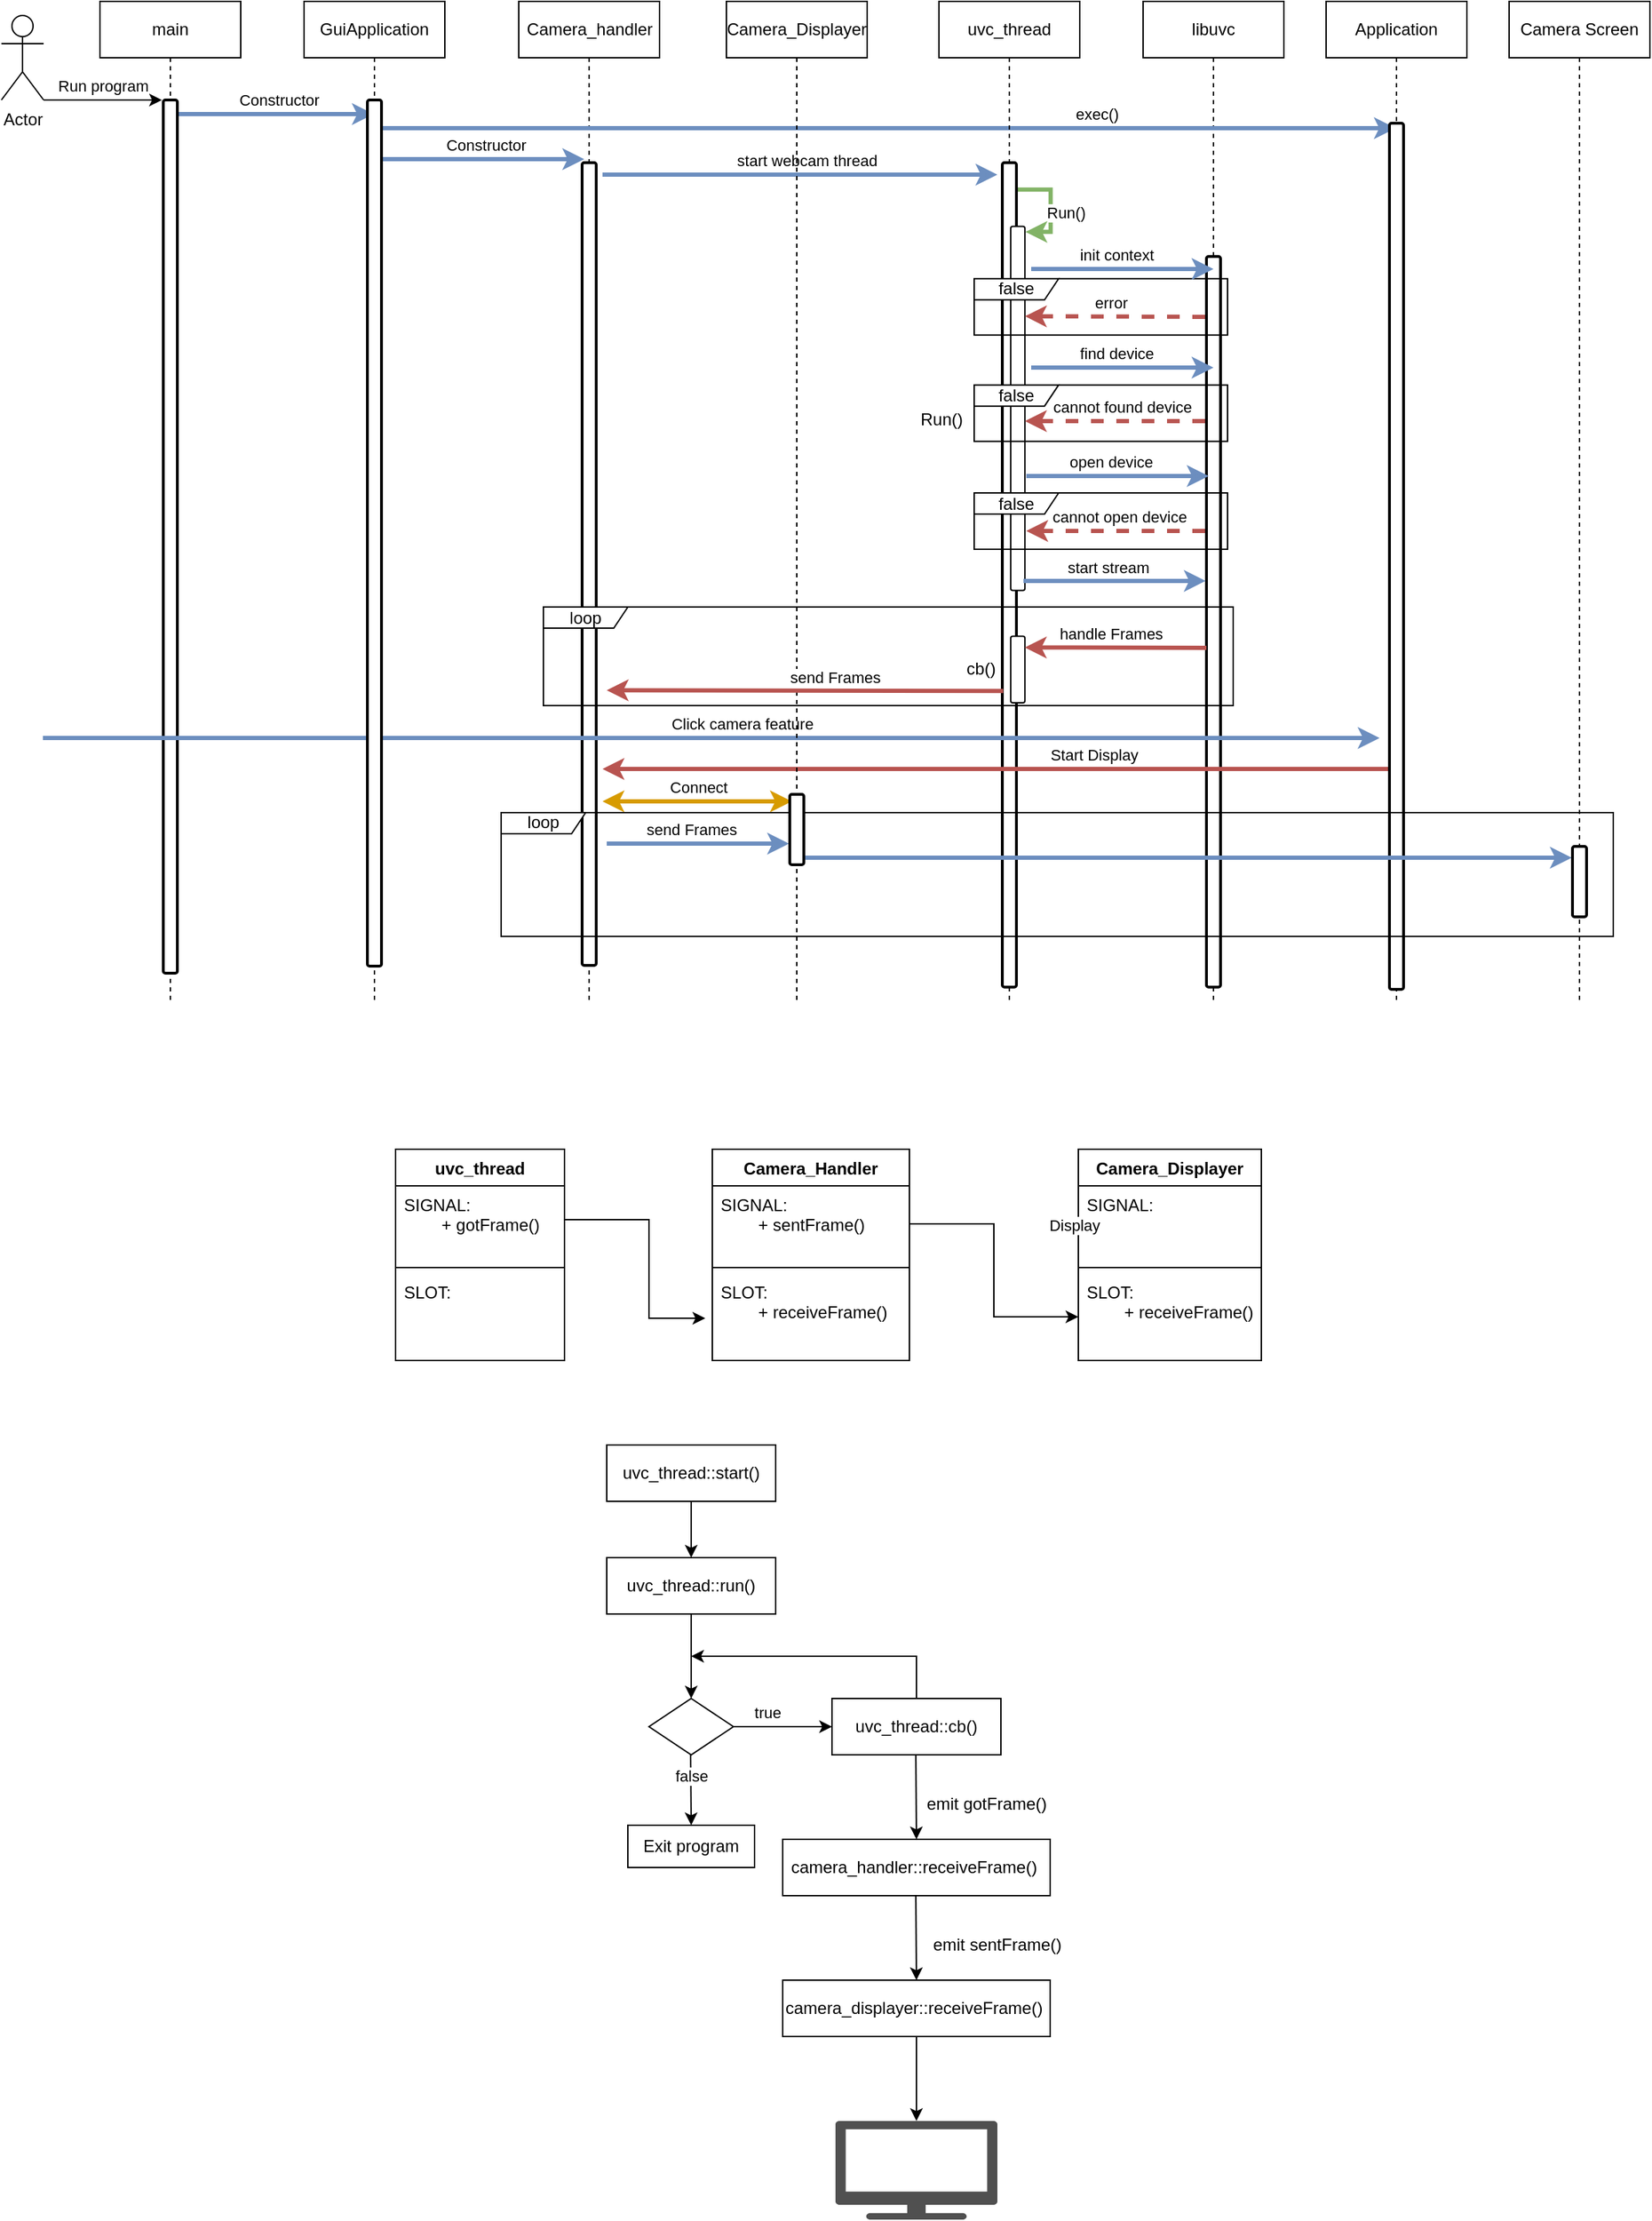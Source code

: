 <mxfile version="21.6.5" type="github">
  <diagram name="Page-1" id="2YBvvXClWsGukQMizWep">
    <mxGraphModel dx="1349" dy="763" grid="1" gridSize="10" guides="1" tooltips="1" connect="1" arrows="1" fold="1" page="1" pageScale="1" pageWidth="850" pageHeight="1100" math="0" shadow="0">
      <root>
        <mxCell id="0" />
        <mxCell id="1" parent="0" />
        <mxCell id="qNTtWaXiChQgTITrErw1-87" value="libuvc" style="shape=umlLifeline;perimeter=lifelinePerimeter;whiteSpace=wrap;html=1;container=0;dropTarget=0;collapsible=0;recursiveResize=0;outlineConnect=0;portConstraint=eastwest;newEdgeStyle={&quot;edgeStyle&quot;:&quot;elbowEdgeStyle&quot;,&quot;elbow&quot;:&quot;vertical&quot;,&quot;curved&quot;:0,&quot;rounded&quot;:0};" parent="1" vertex="1">
          <mxGeometry x="1081" y="90" width="100" height="710" as="geometry" />
        </mxCell>
        <mxCell id="mPnlOzwHEoAhJ0nl-v3k-31" value="" style="rounded=1;whiteSpace=wrap;html=1;rotation=90;strokeWidth=2;" vertex="1" parent="1">
          <mxGeometry x="871.65" y="525.5" width="518.69" height="10" as="geometry" />
        </mxCell>
        <mxCell id="aM9ryv3xv72pqoxQDRHE-1" value="main" style="shape=umlLifeline;perimeter=lifelinePerimeter;whiteSpace=wrap;html=1;container=0;dropTarget=0;collapsible=0;recursiveResize=0;outlineConnect=0;portConstraint=eastwest;newEdgeStyle={&quot;edgeStyle&quot;:&quot;elbowEdgeStyle&quot;,&quot;elbow&quot;:&quot;vertical&quot;,&quot;curved&quot;:0,&quot;rounded&quot;:0};" parent="1" vertex="1">
          <mxGeometry x="340" y="90" width="100" height="710" as="geometry" />
        </mxCell>
        <mxCell id="qNTtWaXiChQgTITrErw1-2" value="" style="rounded=1;whiteSpace=wrap;html=1;rotation=90;strokeWidth=2;" parent="1" vertex="1">
          <mxGeometry x="80" y="465" width="620" height="10" as="geometry" />
        </mxCell>
        <mxCell id="qNTtWaXiChQgTITrErw1-3" value="Camera_handler" style="shape=umlLifeline;perimeter=lifelinePerimeter;whiteSpace=wrap;html=1;container=0;dropTarget=0;collapsible=0;recursiveResize=0;outlineConnect=0;portConstraint=eastwest;newEdgeStyle={&quot;edgeStyle&quot;:&quot;elbowEdgeStyle&quot;,&quot;elbow&quot;:&quot;vertical&quot;,&quot;curved&quot;:0,&quot;rounded&quot;:0};" parent="1" vertex="1">
          <mxGeometry x="637.5" y="90" width="100" height="710" as="geometry" />
        </mxCell>
        <mxCell id="qNTtWaXiChQgTITrErw1-5" value="" style="endArrow=classic;html=1;rounded=0;strokeWidth=3;fillColor=#dae8fc;strokeColor=#6c8ebf;" parent="1" edge="1">
          <mxGeometry width="50" height="50" relative="1" as="geometry">
            <mxPoint x="539.31" y="202.0" as="sourcePoint" />
            <mxPoint x="684" y="202.0" as="targetPoint" />
          </mxGeometry>
        </mxCell>
        <mxCell id="qNTtWaXiChQgTITrErw1-6" value="Constructor" style="edgeLabel;html=1;align=center;verticalAlign=middle;resizable=0;points=[];" parent="qNTtWaXiChQgTITrErw1-5" vertex="1" connectable="0">
          <mxGeometry x="0.049" y="-1" relative="1" as="geometry">
            <mxPoint x="-2" y="-11" as="offset" />
          </mxGeometry>
        </mxCell>
        <mxCell id="qNTtWaXiChQgTITrErw1-7" value="Application" style="shape=umlLifeline;perimeter=lifelinePerimeter;whiteSpace=wrap;html=1;container=0;dropTarget=0;collapsible=0;recursiveResize=0;outlineConnect=0;portConstraint=eastwest;newEdgeStyle={&quot;edgeStyle&quot;:&quot;elbowEdgeStyle&quot;,&quot;elbow&quot;:&quot;vertical&quot;,&quot;curved&quot;:0,&quot;rounded&quot;:0};" parent="1" vertex="1">
          <mxGeometry x="1211" y="90" width="100" height="710" as="geometry" />
        </mxCell>
        <mxCell id="qNTtWaXiChQgTITrErw1-8" value="" style="endArrow=classic;html=1;rounded=0;strokeWidth=3;fillColor=#dae8fc;strokeColor=#6c8ebf;" parent="1" edge="1" target="qNTtWaXiChQgTITrErw1-7">
          <mxGeometry width="50" height="50" relative="1" as="geometry">
            <mxPoint x="534.5" y="180" as="sourcePoint" />
            <mxPoint x="1114.5" y="180" as="targetPoint" />
          </mxGeometry>
        </mxCell>
        <mxCell id="qNTtWaXiChQgTITrErw1-9" value="exec()" style="edgeLabel;html=1;align=center;verticalAlign=middle;resizable=0;points=[];" parent="qNTtWaXiChQgTITrErw1-8" vertex="1" connectable="0">
          <mxGeometry x="0.049" y="-1" relative="1" as="geometry">
            <mxPoint x="132" y="-11" as="offset" />
          </mxGeometry>
        </mxCell>
        <mxCell id="qNTtWaXiChQgTITrErw1-22" value="Camera_Handler" style="swimlane;fontStyle=1;align=center;verticalAlign=top;childLayout=stackLayout;horizontal=1;startSize=26;horizontalStack=0;resizeParent=1;resizeParentMax=0;resizeLast=0;collapsible=1;marginBottom=0;whiteSpace=wrap;html=1;" parent="1" vertex="1">
          <mxGeometry x="775" y="905" width="140" height="150" as="geometry" />
        </mxCell>
        <mxCell id="qNTtWaXiChQgTITrErw1-23" value="SIGNAL:&lt;br&gt;&lt;span style=&quot;white-space: pre;&quot;&gt;&#x9;&lt;/span&gt;+ sentFrame()&lt;span style=&quot;white-space: pre;&quot;&gt;&#x9;&lt;/span&gt;" style="text;strokeColor=none;fillColor=none;align=left;verticalAlign=top;spacingLeft=4;spacingRight=4;overflow=hidden;rotatable=0;points=[[0,0.5],[1,0.5]];portConstraint=eastwest;whiteSpace=wrap;html=1;" parent="qNTtWaXiChQgTITrErw1-22" vertex="1">
          <mxGeometry y="26" width="140" height="54" as="geometry" />
        </mxCell>
        <mxCell id="qNTtWaXiChQgTITrErw1-24" value="" style="line;strokeWidth=1;fillColor=none;align=left;verticalAlign=middle;spacingTop=-1;spacingLeft=3;spacingRight=3;rotatable=0;labelPosition=right;points=[];portConstraint=eastwest;strokeColor=inherit;" parent="qNTtWaXiChQgTITrErw1-22" vertex="1">
          <mxGeometry y="80" width="140" height="8" as="geometry" />
        </mxCell>
        <mxCell id="qNTtWaXiChQgTITrErw1-25" value="SLOT:&lt;br&gt;&#x9;&lt;span style=&quot;white-space: pre;&quot;&gt;&#x9;&lt;/span&gt;+ receiveFrame()" style="text;strokeColor=none;fillColor=none;align=left;verticalAlign=top;spacingLeft=4;spacingRight=4;overflow=hidden;rotatable=0;points=[[0,0.5],[1,0.5]];portConstraint=eastwest;whiteSpace=wrap;html=1;" parent="qNTtWaXiChQgTITrErw1-22" vertex="1">
          <mxGeometry y="88" width="140" height="62" as="geometry" />
        </mxCell>
        <mxCell id="qNTtWaXiChQgTITrErw1-26" value="Camera_Displayer" style="swimlane;fontStyle=1;align=center;verticalAlign=top;childLayout=stackLayout;horizontal=1;startSize=26;horizontalStack=0;resizeParent=1;resizeParentMax=0;resizeLast=0;collapsible=1;marginBottom=0;whiteSpace=wrap;html=1;" parent="1" vertex="1">
          <mxGeometry x="1035" y="905" width="130" height="150" as="geometry" />
        </mxCell>
        <mxCell id="qNTtWaXiChQgTITrErw1-27" value="SIGNAL:" style="text;strokeColor=none;fillColor=none;align=left;verticalAlign=top;spacingLeft=4;spacingRight=4;overflow=hidden;rotatable=0;points=[[0,0.5],[1,0.5]];portConstraint=eastwest;whiteSpace=wrap;html=1;" parent="qNTtWaXiChQgTITrErw1-26" vertex="1">
          <mxGeometry y="26" width="130" height="54" as="geometry" />
        </mxCell>
        <mxCell id="qNTtWaXiChQgTITrErw1-28" value="" style="line;strokeWidth=1;fillColor=none;align=left;verticalAlign=middle;spacingTop=-1;spacingLeft=3;spacingRight=3;rotatable=0;labelPosition=right;points=[];portConstraint=eastwest;strokeColor=inherit;" parent="qNTtWaXiChQgTITrErw1-26" vertex="1">
          <mxGeometry y="80" width="130" height="8" as="geometry" />
        </mxCell>
        <mxCell id="qNTtWaXiChQgTITrErw1-29" value="SLOT:&lt;br&gt;&lt;span style=&quot;white-space: pre;&quot;&gt;&#x9;&lt;/span&gt;+ receiveFrame()" style="text;strokeColor=none;fillColor=none;align=left;verticalAlign=top;spacingLeft=4;spacingRight=4;overflow=hidden;rotatable=0;points=[[0,0.5],[1,0.5]];portConstraint=eastwest;whiteSpace=wrap;html=1;" parent="qNTtWaXiChQgTITrErw1-26" vertex="1">
          <mxGeometry y="88" width="130" height="62" as="geometry" />
        </mxCell>
        <mxCell id="qNTtWaXiChQgTITrErw1-30" value="uvc_thread" style="swimlane;fontStyle=1;align=center;verticalAlign=top;childLayout=stackLayout;horizontal=1;startSize=26;horizontalStack=0;resizeParent=1;resizeParentMax=0;resizeLast=0;collapsible=1;marginBottom=0;whiteSpace=wrap;html=1;" parent="1" vertex="1">
          <mxGeometry x="550" y="905" width="120" height="150" as="geometry" />
        </mxCell>
        <mxCell id="qNTtWaXiChQgTITrErw1-31" value="SIGNAL:&lt;br&gt;&lt;span style=&quot;white-space: pre;&quot;&gt;&#x9;&lt;/span&gt;+ gotFrame()" style="text;strokeColor=none;fillColor=none;align=left;verticalAlign=top;spacingLeft=4;spacingRight=4;overflow=hidden;rotatable=0;points=[[0,0.5],[1,0.5]];portConstraint=eastwest;whiteSpace=wrap;html=1;" parent="qNTtWaXiChQgTITrErw1-30" vertex="1">
          <mxGeometry y="26" width="120" height="54" as="geometry" />
        </mxCell>
        <mxCell id="qNTtWaXiChQgTITrErw1-32" value="" style="line;strokeWidth=1;fillColor=none;align=left;verticalAlign=middle;spacingTop=-1;spacingLeft=3;spacingRight=3;rotatable=0;labelPosition=right;points=[];portConstraint=eastwest;strokeColor=inherit;" parent="qNTtWaXiChQgTITrErw1-30" vertex="1">
          <mxGeometry y="80" width="120" height="8" as="geometry" />
        </mxCell>
        <mxCell id="qNTtWaXiChQgTITrErw1-33" value="SLOT:" style="text;strokeColor=none;fillColor=none;align=left;verticalAlign=top;spacingLeft=4;spacingRight=4;overflow=hidden;rotatable=0;points=[[0,0.5],[1,0.5]];portConstraint=eastwest;whiteSpace=wrap;html=1;" parent="qNTtWaXiChQgTITrErw1-30" vertex="1">
          <mxGeometry y="88" width="120" height="62" as="geometry" />
        </mxCell>
        <mxCell id="qNTtWaXiChQgTITrErw1-34" value="" style="endArrow=classic;html=1;rounded=0;exitX=1;exitY=0.5;exitDx=0;exitDy=0;entryX=0;entryY=0.5;entryDx=0;entryDy=0;" parent="1" source="qNTtWaXiChQgTITrErw1-23" target="qNTtWaXiChQgTITrErw1-29" edge="1">
          <mxGeometry width="50" height="50" relative="1" as="geometry">
            <mxPoint x="965" y="1145" as="sourcePoint" />
            <mxPoint x="1025" y="1025" as="targetPoint" />
            <Array as="points">
              <mxPoint x="975" y="958" />
              <mxPoint x="975" y="1024" />
            </Array>
          </mxGeometry>
        </mxCell>
        <mxCell id="qNTtWaXiChQgTITrErw1-36" value="" style="endArrow=classic;html=1;rounded=0;exitX=1;exitY=0.5;exitDx=0;exitDy=0;" parent="1" edge="1">
          <mxGeometry width="50" height="50" relative="1" as="geometry">
            <mxPoint x="670" y="955" as="sourcePoint" />
            <mxPoint x="770" y="1025" as="targetPoint" />
            <Array as="points">
              <mxPoint x="730" y="955" />
              <mxPoint x="730" y="1025" />
            </Array>
          </mxGeometry>
        </mxCell>
        <mxCell id="qNTtWaXiChQgTITrErw1-37" value="uvc_thread::start()" style="rounded=0;whiteSpace=wrap;html=1;" parent="1" vertex="1">
          <mxGeometry x="700" y="1115" width="120" height="40" as="geometry" />
        </mxCell>
        <mxCell id="qNTtWaXiChQgTITrErw1-39" value="uvc_thread::run()" style="rounded=0;whiteSpace=wrap;html=1;" parent="1" vertex="1">
          <mxGeometry x="700" y="1195" width="120" height="40" as="geometry" />
        </mxCell>
        <mxCell id="qNTtWaXiChQgTITrErw1-42" value="" style="endArrow=classic;html=1;rounded=0;exitX=0.5;exitY=1;exitDx=0;exitDy=0;entryX=0.5;entryY=0;entryDx=0;entryDy=0;" parent="1" source="qNTtWaXiChQgTITrErw1-37" target="qNTtWaXiChQgTITrErw1-39" edge="1">
          <mxGeometry width="50" height="50" relative="1" as="geometry">
            <mxPoint x="500" y="1265" as="sourcePoint" />
            <mxPoint x="550" y="1215" as="targetPoint" />
          </mxGeometry>
        </mxCell>
        <mxCell id="qNTtWaXiChQgTITrErw1-44" value="uvc_thread::cb()" style="rounded=0;whiteSpace=wrap;html=1;" parent="1" vertex="1">
          <mxGeometry x="860" y="1295" width="120" height="40" as="geometry" />
        </mxCell>
        <mxCell id="qNTtWaXiChQgTITrErw1-45" value="" style="endArrow=classic;html=1;rounded=0;exitX=0.5;exitY=1;exitDx=0;exitDy=0;entryX=0.5;entryY=0;entryDx=0;entryDy=0;" parent="1" target="qNTtWaXiChQgTITrErw1-46" edge="1">
          <mxGeometry width="50" height="50" relative="1" as="geometry">
            <mxPoint x="760" y="1235" as="sourcePoint" />
            <mxPoint x="550" y="1305" as="targetPoint" />
          </mxGeometry>
        </mxCell>
        <mxCell id="qNTtWaXiChQgTITrErw1-46" value="" style="rhombus;whiteSpace=wrap;html=1;" parent="1" vertex="1">
          <mxGeometry x="730" y="1295" width="60" height="40" as="geometry" />
        </mxCell>
        <mxCell id="qNTtWaXiChQgTITrErw1-47" value="" style="endArrow=classic;html=1;rounded=0;exitX=1;exitY=0.5;exitDx=0;exitDy=0;entryX=0;entryY=0.5;entryDx=0;entryDy=0;" parent="1" source="qNTtWaXiChQgTITrErw1-46" target="qNTtWaXiChQgTITrErw1-44" edge="1">
          <mxGeometry width="50" height="50" relative="1" as="geometry">
            <mxPoint x="820" y="1315.0" as="sourcePoint" />
            <mxPoint x="820" y="1345" as="targetPoint" />
          </mxGeometry>
        </mxCell>
        <mxCell id="qNTtWaXiChQgTITrErw1-50" value="true" style="edgeLabel;html=1;align=center;verticalAlign=middle;resizable=0;points=[];" parent="qNTtWaXiChQgTITrErw1-47" vertex="1" connectable="0">
          <mxGeometry x="-0.325" y="-1" relative="1" as="geometry">
            <mxPoint y="-11" as="offset" />
          </mxGeometry>
        </mxCell>
        <mxCell id="qNTtWaXiChQgTITrErw1-48" value="" style="endArrow=classic;html=1;rounded=0;exitX=0.5;exitY=0;exitDx=0;exitDy=0;" parent="1" source="qNTtWaXiChQgTITrErw1-44" edge="1">
          <mxGeometry width="50" height="50" relative="1" as="geometry">
            <mxPoint x="900" y="1265" as="sourcePoint" />
            <mxPoint x="760" y="1265" as="targetPoint" />
            <Array as="points">
              <mxPoint x="920" y="1265" />
            </Array>
          </mxGeometry>
        </mxCell>
        <mxCell id="qNTtWaXiChQgTITrErw1-49" value="" style="endArrow=classic;html=1;rounded=0;exitX=0.5;exitY=1;exitDx=0;exitDy=0;entryX=0.5;entryY=0;entryDx=0;entryDy=0;" parent="1" target="qNTtWaXiChQgTITrErw1-54" edge="1">
          <mxGeometry width="50" height="50" relative="1" as="geometry">
            <mxPoint x="919.58" y="1335" as="sourcePoint" />
            <mxPoint x="920" y="1385" as="targetPoint" />
          </mxGeometry>
        </mxCell>
        <mxCell id="qNTtWaXiChQgTITrErw1-51" value="" style="endArrow=classic;html=1;rounded=0;exitX=0.5;exitY=1;exitDx=0;exitDy=0;" parent="1" edge="1">
          <mxGeometry width="50" height="50" relative="1" as="geometry">
            <mxPoint x="759.58" y="1335" as="sourcePoint" />
            <mxPoint x="760" y="1385" as="targetPoint" />
          </mxGeometry>
        </mxCell>
        <mxCell id="qNTtWaXiChQgTITrErw1-52" value="false" style="edgeLabel;html=1;align=center;verticalAlign=middle;resizable=0;points=[];" parent="qNTtWaXiChQgTITrErw1-51" vertex="1" connectable="0">
          <mxGeometry x="-0.4" relative="1" as="geometry">
            <mxPoint as="offset" />
          </mxGeometry>
        </mxCell>
        <mxCell id="qNTtWaXiChQgTITrErw1-54" value="camera_handler::receiveFrame()&amp;nbsp;" style="rounded=0;whiteSpace=wrap;html=1;" parent="1" vertex="1">
          <mxGeometry x="825" y="1395" width="190" height="40" as="geometry" />
        </mxCell>
        <mxCell id="qNTtWaXiChQgTITrErw1-56" value="emit gotFrame()" style="text;html=1;strokeColor=none;fillColor=none;align=center;verticalAlign=middle;whiteSpace=wrap;rounded=0;" parent="1" vertex="1">
          <mxGeometry x="925" y="1355" width="90" height="30" as="geometry" />
        </mxCell>
        <mxCell id="qNTtWaXiChQgTITrErw1-58" value="Exit program" style="rounded=0;whiteSpace=wrap;html=1;" parent="1" vertex="1">
          <mxGeometry x="715" y="1385" width="90" height="30" as="geometry" />
        </mxCell>
        <mxCell id="qNTtWaXiChQgTITrErw1-59" value="" style="endArrow=classic;html=1;rounded=0;exitX=0.5;exitY=1;exitDx=0;exitDy=0;entryX=0.5;entryY=0;entryDx=0;entryDy=0;" parent="1" edge="1">
          <mxGeometry width="50" height="50" relative="1" as="geometry">
            <mxPoint x="919.58" y="1435" as="sourcePoint" />
            <mxPoint x="920" y="1495" as="targetPoint" />
          </mxGeometry>
        </mxCell>
        <mxCell id="qNTtWaXiChQgTITrErw1-60" value="emit sentFrame()" style="text;html=1;strokeColor=none;fillColor=none;align=center;verticalAlign=middle;whiteSpace=wrap;rounded=0;" parent="1" vertex="1">
          <mxGeometry x="925" y="1455" width="105" height="30" as="geometry" />
        </mxCell>
        <mxCell id="qNTtWaXiChQgTITrErw1-62" style="edgeStyle=orthogonalEdgeStyle;rounded=0;orthogonalLoop=1;jettySize=auto;html=1;" parent="1" source="qNTtWaXiChQgTITrErw1-61" edge="1">
          <mxGeometry relative="1" as="geometry">
            <mxPoint x="920" y="1595.0" as="targetPoint" />
          </mxGeometry>
        </mxCell>
        <mxCell id="qNTtWaXiChQgTITrErw1-61" value="camera_displayer::receiveFrame()&amp;nbsp;" style="rounded=0;whiteSpace=wrap;html=1;" parent="1" vertex="1">
          <mxGeometry x="825" y="1495" width="190" height="40" as="geometry" />
        </mxCell>
        <mxCell id="qNTtWaXiChQgTITrErw1-63" value="" style="sketch=0;pointerEvents=1;shadow=0;dashed=0;html=1;strokeColor=none;fillColor=#505050;labelPosition=center;verticalLabelPosition=bottom;verticalAlign=top;outlineConnect=0;align=center;shape=mxgraph.office.devices.tv;" parent="1" vertex="1">
          <mxGeometry x="862.5" y="1595" width="115" height="70" as="geometry" />
        </mxCell>
        <mxCell id="qNTtWaXiChQgTITrErw1-64" value="GuiApplication" style="shape=umlLifeline;perimeter=lifelinePerimeter;whiteSpace=wrap;html=1;container=0;dropTarget=0;collapsible=0;recursiveResize=0;outlineConnect=0;portConstraint=eastwest;newEdgeStyle={&quot;edgeStyle&quot;:&quot;elbowEdgeStyle&quot;,&quot;elbow&quot;:&quot;vertical&quot;,&quot;curved&quot;:0,&quot;rounded&quot;:0};" parent="1" vertex="1">
          <mxGeometry x="485" y="90" width="100" height="710" as="geometry" />
        </mxCell>
        <mxCell id="qNTtWaXiChQgTITrErw1-65" value="" style="endArrow=classic;html=1;rounded=0;strokeWidth=3;fillColor=#dae8fc;strokeColor=#6c8ebf;" parent="1" target="qNTtWaXiChQgTITrErw1-64" edge="1">
          <mxGeometry width="50" height="50" relative="1" as="geometry">
            <mxPoint x="396" y="170" as="sourcePoint" />
            <mxPoint x="480" y="170" as="targetPoint" />
          </mxGeometry>
        </mxCell>
        <mxCell id="qNTtWaXiChQgTITrErw1-66" value="Constructor" style="edgeLabel;html=1;align=center;verticalAlign=middle;resizable=0;points=[];" parent="qNTtWaXiChQgTITrErw1-65" vertex="1" connectable="0">
          <mxGeometry x="0.049" y="-1" relative="1" as="geometry">
            <mxPoint x="-2" y="-11" as="offset" />
          </mxGeometry>
        </mxCell>
        <mxCell id="qNTtWaXiChQgTITrErw1-67" value="Actor" style="shape=umlActor;verticalLabelPosition=bottom;verticalAlign=top;html=1;outlineConnect=0;" parent="1" vertex="1">
          <mxGeometry x="270" y="100" width="30" height="60" as="geometry" />
        </mxCell>
        <mxCell id="qNTtWaXiChQgTITrErw1-68" value="" style="endArrow=classic;html=1;rounded=0;" parent="1" edge="1">
          <mxGeometry width="50" height="50" relative="1" as="geometry">
            <mxPoint x="300" y="160" as="sourcePoint" />
            <mxPoint x="384" y="160" as="targetPoint" />
          </mxGeometry>
        </mxCell>
        <mxCell id="qNTtWaXiChQgTITrErw1-69" value="Run program" style="edgeLabel;html=1;align=center;verticalAlign=middle;resizable=0;points=[];" parent="qNTtWaXiChQgTITrErw1-68" vertex="1" connectable="0">
          <mxGeometry x="0.049" y="-1" relative="1" as="geometry">
            <mxPoint x="-2" y="-11" as="offset" />
          </mxGeometry>
        </mxCell>
        <mxCell id="qNTtWaXiChQgTITrErw1-71" value="uvc_thread" style="shape=umlLifeline;perimeter=lifelinePerimeter;whiteSpace=wrap;html=1;container=0;dropTarget=0;collapsible=0;recursiveResize=0;outlineConnect=0;portConstraint=eastwest;newEdgeStyle={&quot;edgeStyle&quot;:&quot;elbowEdgeStyle&quot;,&quot;elbow&quot;:&quot;vertical&quot;,&quot;curved&quot;:0,&quot;rounded&quot;:0};" parent="1" vertex="1">
          <mxGeometry x="936" y="90" width="100" height="710" as="geometry" />
        </mxCell>
        <mxCell id="qNTtWaXiChQgTITrErw1-72" value="" style="endArrow=classic;html=1;rounded=0;strokeWidth=3;fillColor=#dae8fc;strokeColor=#6c8ebf;" parent="1" edge="1">
          <mxGeometry width="50" height="50" relative="1" as="geometry">
            <mxPoint x="697" y="213" as="sourcePoint" />
            <mxPoint x="977.5" y="213" as="targetPoint" />
          </mxGeometry>
        </mxCell>
        <mxCell id="qNTtWaXiChQgTITrErw1-73" value="start webcam thread" style="edgeLabel;html=1;align=center;verticalAlign=middle;resizable=0;points=[];" parent="qNTtWaXiChQgTITrErw1-72" vertex="1" connectable="0">
          <mxGeometry x="0.049" y="-1" relative="1" as="geometry">
            <mxPoint x="-2" y="-11" as="offset" />
          </mxGeometry>
        </mxCell>
        <mxCell id="qNTtWaXiChQgTITrErw1-74" value="Camera Screen" style="shape=umlLifeline;perimeter=lifelinePerimeter;whiteSpace=wrap;html=1;container=0;dropTarget=0;collapsible=0;recursiveResize=0;outlineConnect=0;portConstraint=eastwest;newEdgeStyle={&quot;edgeStyle&quot;:&quot;elbowEdgeStyle&quot;,&quot;elbow&quot;:&quot;vertical&quot;,&quot;curved&quot;:0,&quot;rounded&quot;:0};" parent="1" vertex="1">
          <mxGeometry x="1341" y="90" width="100" height="710" as="geometry" />
        </mxCell>
        <mxCell id="qNTtWaXiChQgTITrErw1-78" value="" style="endArrow=classic;html=1;rounded=0;fillColor=#d5e8d4;strokeColor=#82b366;strokeWidth=3;" parent="1" edge="1">
          <mxGeometry width="50" height="50" relative="1" as="geometry">
            <mxPoint x="983.339" y="223.68" as="sourcePoint" />
            <mxPoint x="997.42" y="253.68" as="targetPoint" />
            <Array as="points">
              <mxPoint x="1015.32" y="223.68" />
              <mxPoint x="1015.32" y="253.68" />
            </Array>
          </mxGeometry>
        </mxCell>
        <mxCell id="qNTtWaXiChQgTITrErw1-79" value="Run()" style="edgeLabel;html=1;align=center;verticalAlign=middle;resizable=0;points=[];" parent="qNTtWaXiChQgTITrErw1-78" vertex="1" connectable="0">
          <mxGeometry x="-0.696" relative="1" as="geometry">
            <mxPoint x="30" y="16" as="offset" />
          </mxGeometry>
        </mxCell>
        <mxCell id="qNTtWaXiChQgTITrErw1-82" value="" style="rounded=1;whiteSpace=wrap;html=1;rotation=90;strokeWidth=2;" parent="1" vertex="1">
          <mxGeometry x="693.32" y="492.15" width="585.38" height="10" as="geometry" />
        </mxCell>
        <mxCell id="qNTtWaXiChQgTITrErw1-83" value="" style="rounded=1;whiteSpace=wrap;html=1;rotation=90;" parent="1" vertex="1">
          <mxGeometry x="862.73" y="373.97" width="258.56" height="10.12" as="geometry" />
        </mxCell>
        <mxCell id="qNTtWaXiChQgTITrErw1-84" value="false" style="shape=umlFrame;whiteSpace=wrap;html=1;pointerEvents=0;width=60;height=15;" parent="1" vertex="1">
          <mxGeometry x="961" y="286.84" width="180" height="40" as="geometry" />
        </mxCell>
        <mxCell id="qNTtWaXiChQgTITrErw1-88" value="" style="endArrow=classic;html=1;rounded=0;strokeWidth=3;fillColor=#dae8fc;strokeColor=#6c8ebf;" parent="1" edge="1">
          <mxGeometry width="50" height="50" relative="1" as="geometry">
            <mxPoint x="1001.5" y="350" as="sourcePoint" />
            <mxPoint x="1131" y="350.0" as="targetPoint" />
          </mxGeometry>
        </mxCell>
        <mxCell id="qNTtWaXiChQgTITrErw1-89" value="find device" style="edgeLabel;html=1;align=center;verticalAlign=middle;resizable=0;points=[];" parent="qNTtWaXiChQgTITrErw1-88" vertex="1" connectable="0">
          <mxGeometry x="-0.29" y="-1" relative="1" as="geometry">
            <mxPoint x="14" y="-11" as="offset" />
          </mxGeometry>
        </mxCell>
        <mxCell id="mPnlOzwHEoAhJ0nl-v3k-1" value="" style="endArrow=classic;html=1;rounded=0;strokeWidth=3;fillColor=#dae8fc;strokeColor=#6c8ebf;" edge="1" parent="1">
          <mxGeometry width="50" height="50" relative="1" as="geometry">
            <mxPoint x="1001.5" y="280" as="sourcePoint" />
            <mxPoint x="1131" y="280.0" as="targetPoint" />
          </mxGeometry>
        </mxCell>
        <mxCell id="mPnlOzwHEoAhJ0nl-v3k-2" value="init context" style="edgeLabel;html=1;align=center;verticalAlign=middle;resizable=0;points=[];" vertex="1" connectable="0" parent="mPnlOzwHEoAhJ0nl-v3k-1">
          <mxGeometry x="-0.29" y="-1" relative="1" as="geometry">
            <mxPoint x="14" y="-11" as="offset" />
          </mxGeometry>
        </mxCell>
        <mxCell id="mPnlOzwHEoAhJ0nl-v3k-3" value="" style="endArrow=classic;html=1;rounded=0;entryX=0.25;entryY=0;entryDx=0;entryDy=0;dashed=1;fillColor=#f8cecc;strokeColor=#b85450;strokeWidth=3;" edge="1" parent="1">
          <mxGeometry width="50" height="50" relative="1" as="geometry">
            <mxPoint x="1125" y="314" as="sourcePoint" />
            <mxPoint x="997.07" y="313.535" as="targetPoint" />
          </mxGeometry>
        </mxCell>
        <mxCell id="mPnlOzwHEoAhJ0nl-v3k-4" value="error" style="edgeLabel;html=1;align=center;verticalAlign=middle;resizable=0;points=[];" vertex="1" connectable="0" parent="mPnlOzwHEoAhJ0nl-v3k-3">
          <mxGeometry x="-0.323" y="2" relative="1" as="geometry">
            <mxPoint x="-24" y="-12" as="offset" />
          </mxGeometry>
        </mxCell>
        <mxCell id="mPnlOzwHEoAhJ0nl-v3k-5" value="false" style="shape=umlFrame;whiteSpace=wrap;html=1;pointerEvents=0;width=60;height=15;" vertex="1" parent="1">
          <mxGeometry x="961" y="362.32" width="180" height="40" as="geometry" />
        </mxCell>
        <mxCell id="mPnlOzwHEoAhJ0nl-v3k-6" value="" style="endArrow=classic;html=1;rounded=0;entryX=0.25;entryY=0;entryDx=0;entryDy=0;dashed=1;fillColor=#f8cecc;strokeColor=#b85450;strokeWidth=3;" edge="1" parent="1">
          <mxGeometry width="50" height="50" relative="1" as="geometry">
            <mxPoint x="1125" y="388" as="sourcePoint" />
            <mxPoint x="997.07" y="388.015" as="targetPoint" />
          </mxGeometry>
        </mxCell>
        <mxCell id="mPnlOzwHEoAhJ0nl-v3k-7" value="cannot found device" style="edgeLabel;html=1;align=center;verticalAlign=middle;resizable=0;points=[];" vertex="1" connectable="0" parent="mPnlOzwHEoAhJ0nl-v3k-6">
          <mxGeometry x="-0.323" y="2" relative="1" as="geometry">
            <mxPoint x="-16" y="-12" as="offset" />
          </mxGeometry>
        </mxCell>
        <mxCell id="mPnlOzwHEoAhJ0nl-v3k-8" value="" style="endArrow=classic;html=1;rounded=0;strokeWidth=3;fillColor=#dae8fc;strokeColor=#6c8ebf;" edge="1" parent="1">
          <mxGeometry width="50" height="50" relative="1" as="geometry">
            <mxPoint x="998.08" y="427" as="sourcePoint" />
            <mxPoint x="1127.58" y="427.0" as="targetPoint" />
          </mxGeometry>
        </mxCell>
        <mxCell id="mPnlOzwHEoAhJ0nl-v3k-9" value="open device" style="edgeLabel;html=1;align=center;verticalAlign=middle;resizable=0;points=[];" vertex="1" connectable="0" parent="mPnlOzwHEoAhJ0nl-v3k-8">
          <mxGeometry x="-0.29" y="-1" relative="1" as="geometry">
            <mxPoint x="14" y="-11" as="offset" />
          </mxGeometry>
        </mxCell>
        <mxCell id="mPnlOzwHEoAhJ0nl-v3k-10" value="false" style="shape=umlFrame;whiteSpace=wrap;html=1;pointerEvents=0;width=60;height=15;" vertex="1" parent="1">
          <mxGeometry x="961" y="439" width="180" height="40" as="geometry" />
        </mxCell>
        <mxCell id="mPnlOzwHEoAhJ0nl-v3k-14" value="" style="endArrow=classic;html=1;rounded=0;dashed=1;fillColor=#f8cecc;strokeColor=#b85450;strokeWidth=3;" edge="1" parent="1">
          <mxGeometry width="50" height="50" relative="1" as="geometry">
            <mxPoint x="1125" y="466" as="sourcePoint" />
            <mxPoint x="998" y="466" as="targetPoint" />
          </mxGeometry>
        </mxCell>
        <mxCell id="mPnlOzwHEoAhJ0nl-v3k-15" value="cannot open device" style="edgeLabel;html=1;align=center;verticalAlign=middle;resizable=0;points=[];" vertex="1" connectable="0" parent="mPnlOzwHEoAhJ0nl-v3k-14">
          <mxGeometry x="-0.323" y="2" relative="1" as="geometry">
            <mxPoint x="-18" y="-12" as="offset" />
          </mxGeometry>
        </mxCell>
        <mxCell id="mPnlOzwHEoAhJ0nl-v3k-16" value="" style="rounded=1;whiteSpace=wrap;html=1;rotation=90;strokeWidth=2;" vertex="1" parent="1">
          <mxGeometry x="402.5" y="484.47" width="570.02" height="10" as="geometry" />
        </mxCell>
        <mxCell id="qNTtWaXiChQgTITrErw1-75" value="" style="endArrow=classic;html=1;rounded=0;fillColor=#dae8fc;strokeColor=#6c8ebf;strokeWidth=3;" parent="1" edge="1">
          <mxGeometry width="50" height="50" relative="1" as="geometry">
            <mxPoint x="299.5" y="613" as="sourcePoint" />
            <mxPoint x="1249" y="613" as="targetPoint" />
          </mxGeometry>
        </mxCell>
        <mxCell id="qNTtWaXiChQgTITrErw1-76" value="Click camera feature" style="edgeLabel;html=1;align=center;verticalAlign=middle;resizable=0;points=[];" parent="qNTtWaXiChQgTITrErw1-75" vertex="1" connectable="0">
          <mxGeometry x="0.049" y="-1" relative="1" as="geometry">
            <mxPoint x="-2" y="-11" as="offset" />
          </mxGeometry>
        </mxCell>
        <mxCell id="mPnlOzwHEoAhJ0nl-v3k-17" value="" style="endArrow=classic;html=1;rounded=0;fillColor=#f8cecc;strokeColor=#b85450;strokeWidth=3;" edge="1" parent="1">
          <mxGeometry width="50" height="50" relative="1" as="geometry">
            <mxPoint x="1260.5" y="635" as="sourcePoint" />
            <mxPoint x="697" y="635" as="targetPoint" />
          </mxGeometry>
        </mxCell>
        <mxCell id="mPnlOzwHEoAhJ0nl-v3k-18" value="Start Display" style="edgeLabel;html=1;align=center;verticalAlign=middle;resizable=0;points=[];" vertex="1" connectable="0" parent="mPnlOzwHEoAhJ0nl-v3k-17">
          <mxGeometry x="-0.323" y="2" relative="1" as="geometry">
            <mxPoint x="-24" y="-12" as="offset" />
          </mxGeometry>
        </mxCell>
        <mxCell id="mPnlOzwHEoAhJ0nl-v3k-19" value="" style="endArrow=classic;startArrow=classic;html=1;rounded=0;fillColor=#ffe6cc;strokeColor=#d79b00;strokeWidth=3;" edge="1" parent="1">
          <mxGeometry width="50" height="50" relative="1" as="geometry">
            <mxPoint x="697" y="658" as="sourcePoint" />
            <mxPoint x="831.5" y="658" as="targetPoint" />
          </mxGeometry>
        </mxCell>
        <mxCell id="mPnlOzwHEoAhJ0nl-v3k-20" value="Connect" style="edgeLabel;html=1;align=center;verticalAlign=middle;resizable=0;points=[];" vertex="1" connectable="0" parent="mPnlOzwHEoAhJ0nl-v3k-19">
          <mxGeometry x="-0.063" y="-4" relative="1" as="geometry">
            <mxPoint x="5" y="-14" as="offset" />
          </mxGeometry>
        </mxCell>
        <mxCell id="mPnlOzwHEoAhJ0nl-v3k-21" value="Camera_Displayer" style="shape=umlLifeline;perimeter=lifelinePerimeter;whiteSpace=wrap;html=1;container=0;dropTarget=0;collapsible=0;recursiveResize=0;outlineConnect=0;portConstraint=eastwest;newEdgeStyle={&quot;edgeStyle&quot;:&quot;elbowEdgeStyle&quot;,&quot;elbow&quot;:&quot;vertical&quot;,&quot;curved&quot;:0,&quot;rounded&quot;:0};" vertex="1" parent="1">
          <mxGeometry x="785" y="90" width="100" height="710" as="geometry" />
        </mxCell>
        <mxCell id="mPnlOzwHEoAhJ0nl-v3k-23" value="" style="endArrow=classic;html=1;rounded=0;strokeWidth=3;fillColor=#dae8fc;strokeColor=#6c8ebf;" edge="1" parent="1">
          <mxGeometry width="50" height="50" relative="1" as="geometry">
            <mxPoint x="700" y="688" as="sourcePoint" />
            <mxPoint x="829.5" y="688.0" as="targetPoint" />
          </mxGeometry>
        </mxCell>
        <mxCell id="mPnlOzwHEoAhJ0nl-v3k-24" value="send Frames" style="edgeLabel;html=1;align=center;verticalAlign=middle;resizable=0;points=[];" vertex="1" connectable="0" parent="mPnlOzwHEoAhJ0nl-v3k-23">
          <mxGeometry x="-0.29" y="-1" relative="1" as="geometry">
            <mxPoint x="14" y="-11" as="offset" />
          </mxGeometry>
        </mxCell>
        <mxCell id="mPnlOzwHEoAhJ0nl-v3k-28" value="" style="rounded=1;whiteSpace=wrap;html=1;rotation=90;strokeWidth=2;" vertex="1" parent="1">
          <mxGeometry x="227.5" y="462.49" width="615.01" height="10" as="geometry" />
        </mxCell>
        <mxCell id="mPnlOzwHEoAhJ0nl-v3k-29" value="" style="rounded=1;whiteSpace=wrap;html=1;rotation=90;strokeWidth=2;" vertex="1" parent="1">
          <mxGeometry x="953.49" y="479" width="615.01" height="10" as="geometry" />
        </mxCell>
        <mxCell id="mPnlOzwHEoAhJ0nl-v3k-25" value="" style="endArrow=classic;html=1;rounded=0;strokeWidth=3;fillColor=#dae8fc;strokeColor=#6c8ebf;" edge="1" parent="1">
          <mxGeometry width="50" height="50" relative="1" as="geometry">
            <mxPoint x="835.5" y="698" as="sourcePoint" />
            <mxPoint x="1385.5" y="698" as="targetPoint" />
          </mxGeometry>
        </mxCell>
        <mxCell id="mPnlOzwHEoAhJ0nl-v3k-26" value="Display" style="edgeLabel;html=1;align=center;verticalAlign=middle;resizable=0;points=[];" vertex="1" connectable="0" parent="mPnlOzwHEoAhJ0nl-v3k-25">
          <mxGeometry x="-0.29" y="-1" relative="1" as="geometry">
            <mxPoint x="1" y="260" as="offset" />
          </mxGeometry>
        </mxCell>
        <mxCell id="mPnlOzwHEoAhJ0nl-v3k-33" value="" style="endArrow=classic;html=1;rounded=0;fillColor=#f8cecc;strokeColor=#b85450;strokeWidth=3;" edge="1" parent="1">
          <mxGeometry width="50" height="50" relative="1" as="geometry">
            <mxPoint x="981.68" y="579.62" as="sourcePoint" />
            <mxPoint x="700" y="579.12" as="targetPoint" />
          </mxGeometry>
        </mxCell>
        <mxCell id="mPnlOzwHEoAhJ0nl-v3k-34" value="send Frames" style="edgeLabel;html=1;align=center;verticalAlign=middle;resizable=0;points=[];" vertex="1" connectable="0" parent="mPnlOzwHEoAhJ0nl-v3k-33">
          <mxGeometry x="-0.323" y="2" relative="1" as="geometry">
            <mxPoint x="-24" y="-12" as="offset" />
          </mxGeometry>
        </mxCell>
        <mxCell id="mPnlOzwHEoAhJ0nl-v3k-35" value="" style="rounded=1;whiteSpace=wrap;html=1;rotation=90;" vertex="1" parent="1">
          <mxGeometry x="968.38" y="559.35" width="47.27" height="10.12" as="geometry" />
        </mxCell>
        <mxCell id="mPnlOzwHEoAhJ0nl-v3k-40" value="Run()" style="text;html=1;strokeColor=none;fillColor=none;align=center;verticalAlign=middle;whiteSpace=wrap;rounded=0;rotation=0;" vertex="1" parent="1">
          <mxGeometry x="908.38" y="372.32" width="60" height="30" as="geometry" />
        </mxCell>
        <mxCell id="mPnlOzwHEoAhJ0nl-v3k-41" value="cb()" style="text;html=1;strokeColor=none;fillColor=none;align=center;verticalAlign=middle;whiteSpace=wrap;rounded=0;rotation=0;" vertex="1" parent="1">
          <mxGeometry x="936" y="549.41" width="60" height="30" as="geometry" />
        </mxCell>
        <mxCell id="mPnlOzwHEoAhJ0nl-v3k-44" value="loop" style="shape=umlFrame;whiteSpace=wrap;html=1;pointerEvents=0;width=60;height=15;" vertex="1" parent="1">
          <mxGeometry x="655" y="520" width="490" height="70" as="geometry" />
        </mxCell>
        <mxCell id="mPnlOzwHEoAhJ0nl-v3k-45" value="loop" style="shape=umlFrame;whiteSpace=wrap;html=1;pointerEvents=0;width=60;height=15;" vertex="1" parent="1">
          <mxGeometry x="625" y="666" width="790" height="87.85" as="geometry" />
        </mxCell>
        <mxCell id="mPnlOzwHEoAhJ0nl-v3k-46" value="" style="endArrow=classic;html=1;rounded=0;strokeWidth=3;fillColor=#dae8fc;strokeColor=#6c8ebf;" edge="1" parent="1">
          <mxGeometry width="50" height="50" relative="1" as="geometry">
            <mxPoint x="996" y="501.46" as="sourcePoint" />
            <mxPoint x="1125.5" y="501.46" as="targetPoint" />
          </mxGeometry>
        </mxCell>
        <mxCell id="mPnlOzwHEoAhJ0nl-v3k-47" value="start stream" style="edgeLabel;html=1;align=center;verticalAlign=middle;resizable=0;points=[];" vertex="1" connectable="0" parent="mPnlOzwHEoAhJ0nl-v3k-46">
          <mxGeometry x="-0.29" y="-1" relative="1" as="geometry">
            <mxPoint x="14" y="-11" as="offset" />
          </mxGeometry>
        </mxCell>
        <mxCell id="mPnlOzwHEoAhJ0nl-v3k-48" value="" style="endArrow=classic;html=1;rounded=0;entryX=0.25;entryY=0;entryDx=0;entryDy=0;fillColor=#f8cecc;strokeColor=#b85450;strokeWidth=3;" edge="1" parent="1">
          <mxGeometry width="50" height="50" relative="1" as="geometry">
            <mxPoint x="1126" y="549" as="sourcePoint" />
            <mxPoint x="997" y="548.725" as="targetPoint" />
          </mxGeometry>
        </mxCell>
        <mxCell id="mPnlOzwHEoAhJ0nl-v3k-49" value="handle Frames" style="edgeLabel;html=1;align=center;verticalAlign=middle;resizable=0;points=[];" vertex="1" connectable="0" parent="mPnlOzwHEoAhJ0nl-v3k-48">
          <mxGeometry x="-0.323" y="2" relative="1" as="geometry">
            <mxPoint x="-25" y="-12" as="offset" />
          </mxGeometry>
        </mxCell>
        <mxCell id="mPnlOzwHEoAhJ0nl-v3k-50" value="" style="rounded=1;whiteSpace=wrap;html=1;rotation=90;strokeWidth=2;" vertex="1" parent="1">
          <mxGeometry x="1366" y="710" width="50" height="10" as="geometry" />
        </mxCell>
        <mxCell id="mPnlOzwHEoAhJ0nl-v3k-22" value="" style="rounded=1;whiteSpace=wrap;html=1;rotation=90;strokeWidth=2;" vertex="1" parent="1">
          <mxGeometry x="810" y="673" width="50" height="10" as="geometry" />
        </mxCell>
      </root>
    </mxGraphModel>
  </diagram>
</mxfile>
